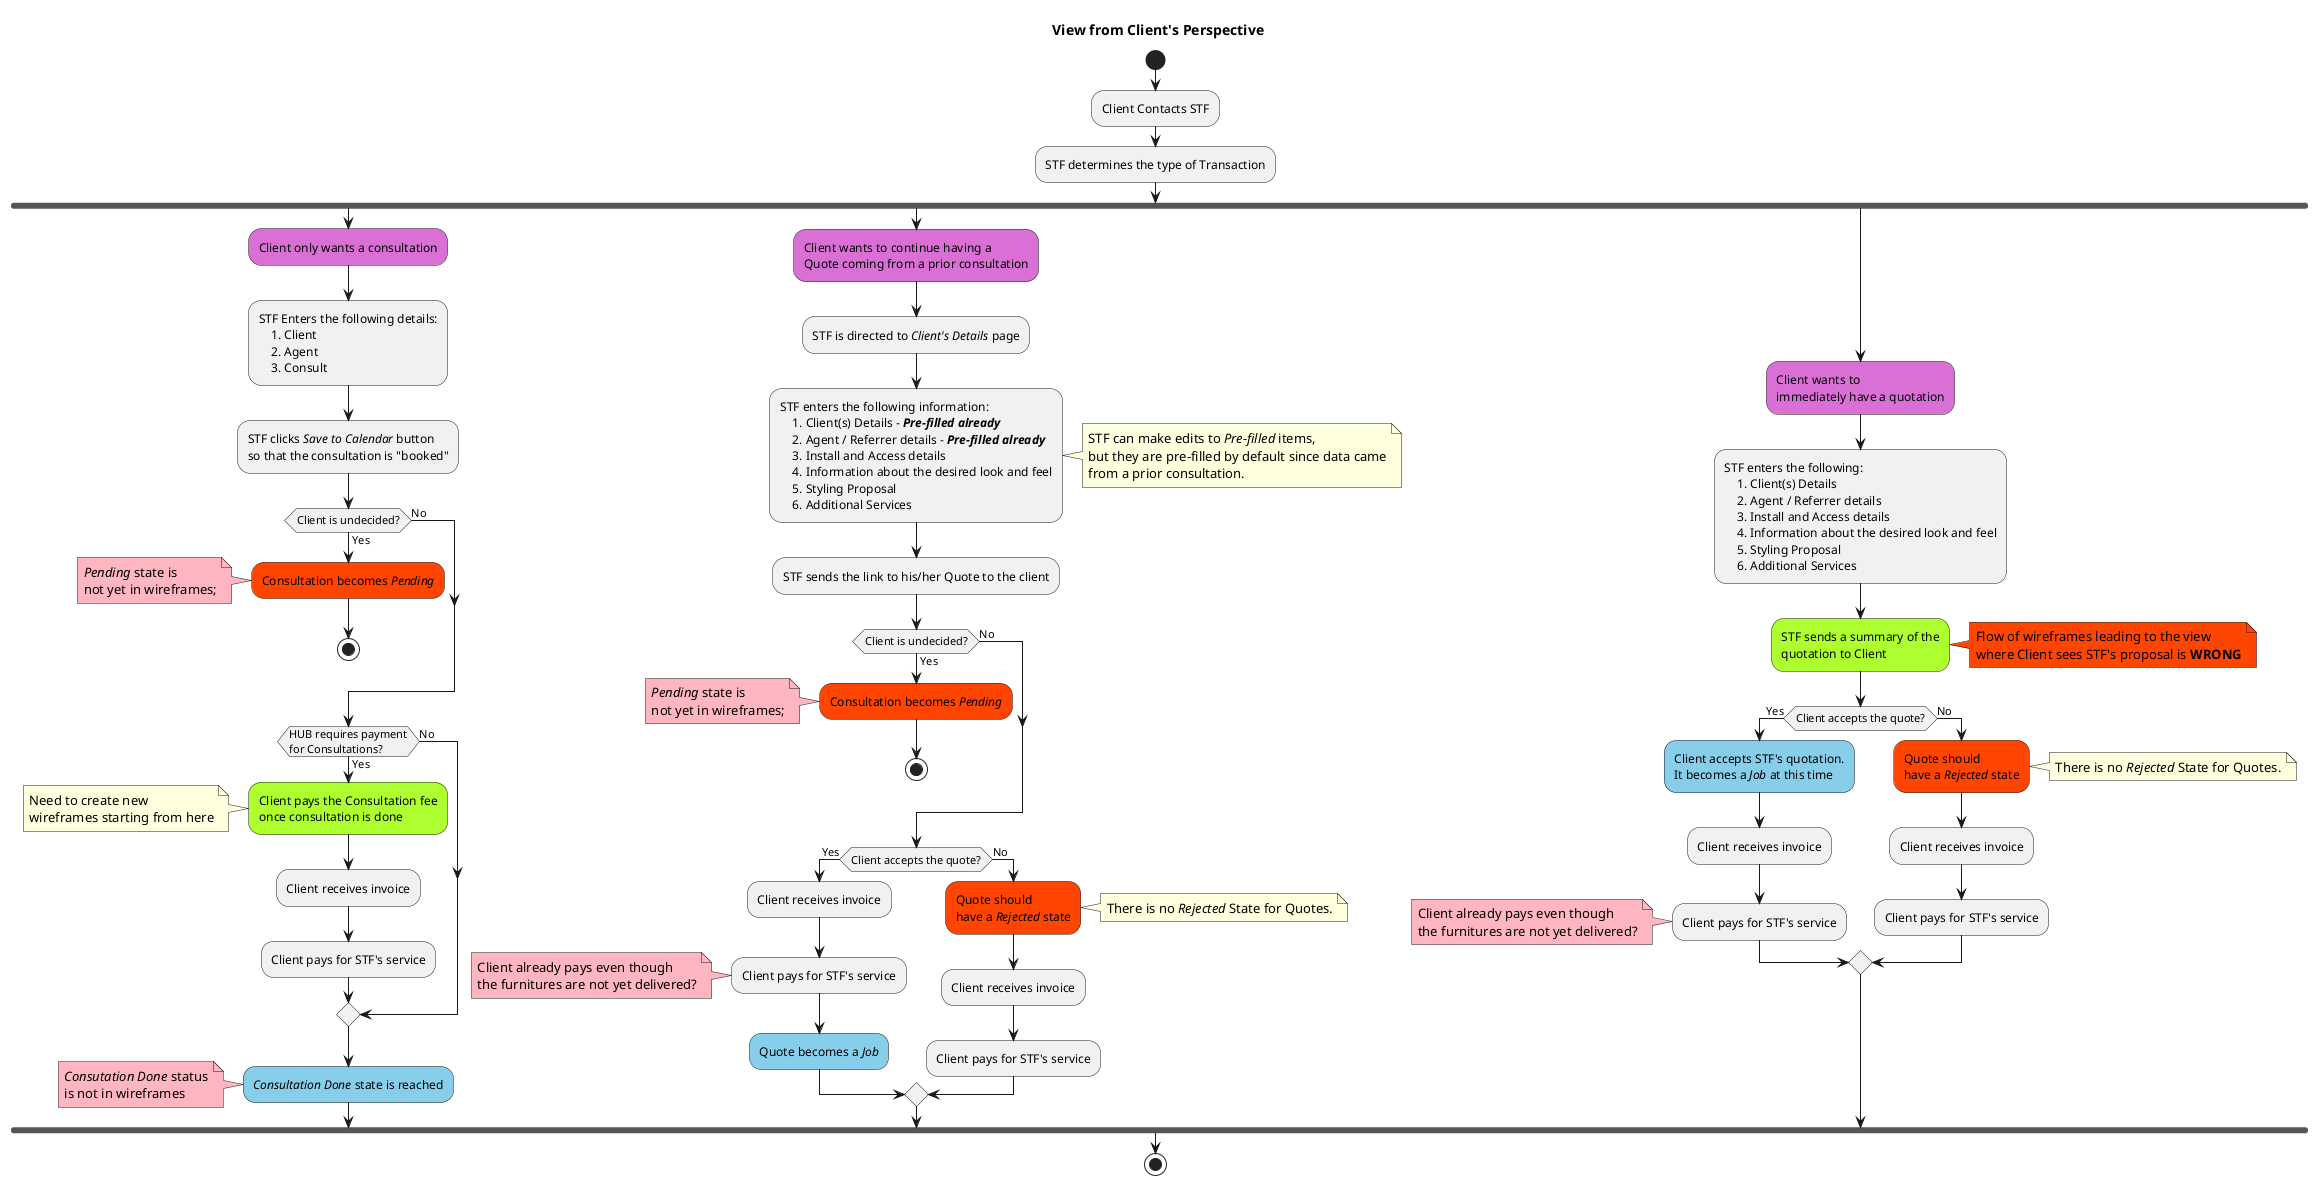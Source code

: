 ' Contains high-level flow frm Client's perspective
' NOTE:
' Client only sees the link to STF's proposal.
' He/she is not a user to the Novari system
' which we are making

@startuml
    title View from Client's Perspective
    start
    :Client Contacts STF;
    :STF determines the type of Transaction;

    fork
        #Orchid:Client only wants a consultation;
        :STF Enters the following details:
            1. Client
            2. Agent
            3. Consult;
        :STF clicks //Save to Calendar// button
        so that the consultation is "booked";
        
        if (Client is undecided?) then (Yes)
            #OrangeRed:Consultation becomes //Pending//;
            note left #LightPink
                //Pending// state is
                not yet in wireframes;
            end note
            stop
        else (No)
        endif
        
        if (HUB requires payment\nfor Consultations?) then (Yes)

            #GreenYellow:Client pays the Consultation fee
            once consultation is done;

            note left
                Need to create new
                wireframes starting from here
            end note

            :Client receives invoice;
            :Client pays for STF's service;
        else (No)
        endif
            
        #SkyBlue://Consultation Done// state is reached;
        
        note left #LightPink
            //Consutation Done// status
            is not in wireframes
        end note
    
    fork again
        #Orchid:Client wants to continue having a
        Quote coming from a prior consultation;

        :STF is directed to //Client's Details// page;
        :STF enters the following information:
            1. Client(s) Details - **//Pre-filled already//**
            2. Agent / Referrer details - **//Pre-filled already//**
            3. Install and Access details
            4. Information about the desired look and feel
            5. Styling Proposal
            6. Additional Services;

        note right
            STF can make edits to //Pre-filled// items,
            but they are pre-filled by default since data came
            from a prior consultation.
        end note

        :STF sends the link to his/her Quote to the client;

        if (Client is undecided?) then (Yes)
            #OrangeRed:Consultation becomes //Pending//;
            note left #LightPink
                //Pending// state is
                not yet in wireframes;
            end note
            stop
        else (No)
        endif

        if (Client accepts the quote?) then (Yes)
            :Client receives invoice;
            :Client pays for STF's service;
            note #LightPink
                Client already pays even though
                the furnitures are not yet delivered?
            end note

            #SkyBlue:Quote becomes a //Job//;
        else (No)
            #OrangeRed:Quote should
            have a //Rejected// state;

            note right
                There is no //Rejected// State for Quotes.
            end note
            :Client receives invoice;
            :Client pays for STF's service;
        endif

    fork again
        #Orchid:Client wants to
        immediately have a quotation;

        :STF enters the following:
            1. Client(s) Details
            2. Agent / Referrer details
            3. Install and Access details
            4. Information about the desired look and feel
            5. Styling Proposal
            6. Additional Services;

        #GreenYellow:STF sends a summary of the
        quotation to Client;

        note right #OrangeRed
            Flow of wireframes leading to the view
            where Client sees STF's proposal is **WRONG**
        end note

        if (Client accepts the quote?) then (Yes)
            #SkyBlue:Client accepts STF's quotation.
            It becomes a //Job// at this time;
            :Client receives invoice;
            :Client pays for STF's service;
            note #LightPink
                Client already pays even though
                the furnitures are not yet delivered?
            end note

        else (No)
            #OrangeRed:Quote should
            have a //Rejected// state;

            note right
                There is no //Rejected// State for Quotes.
            end note
            :Client receives invoice;
            :Client pays for STF's service;
        endif
    end fork
    stop
@enduml